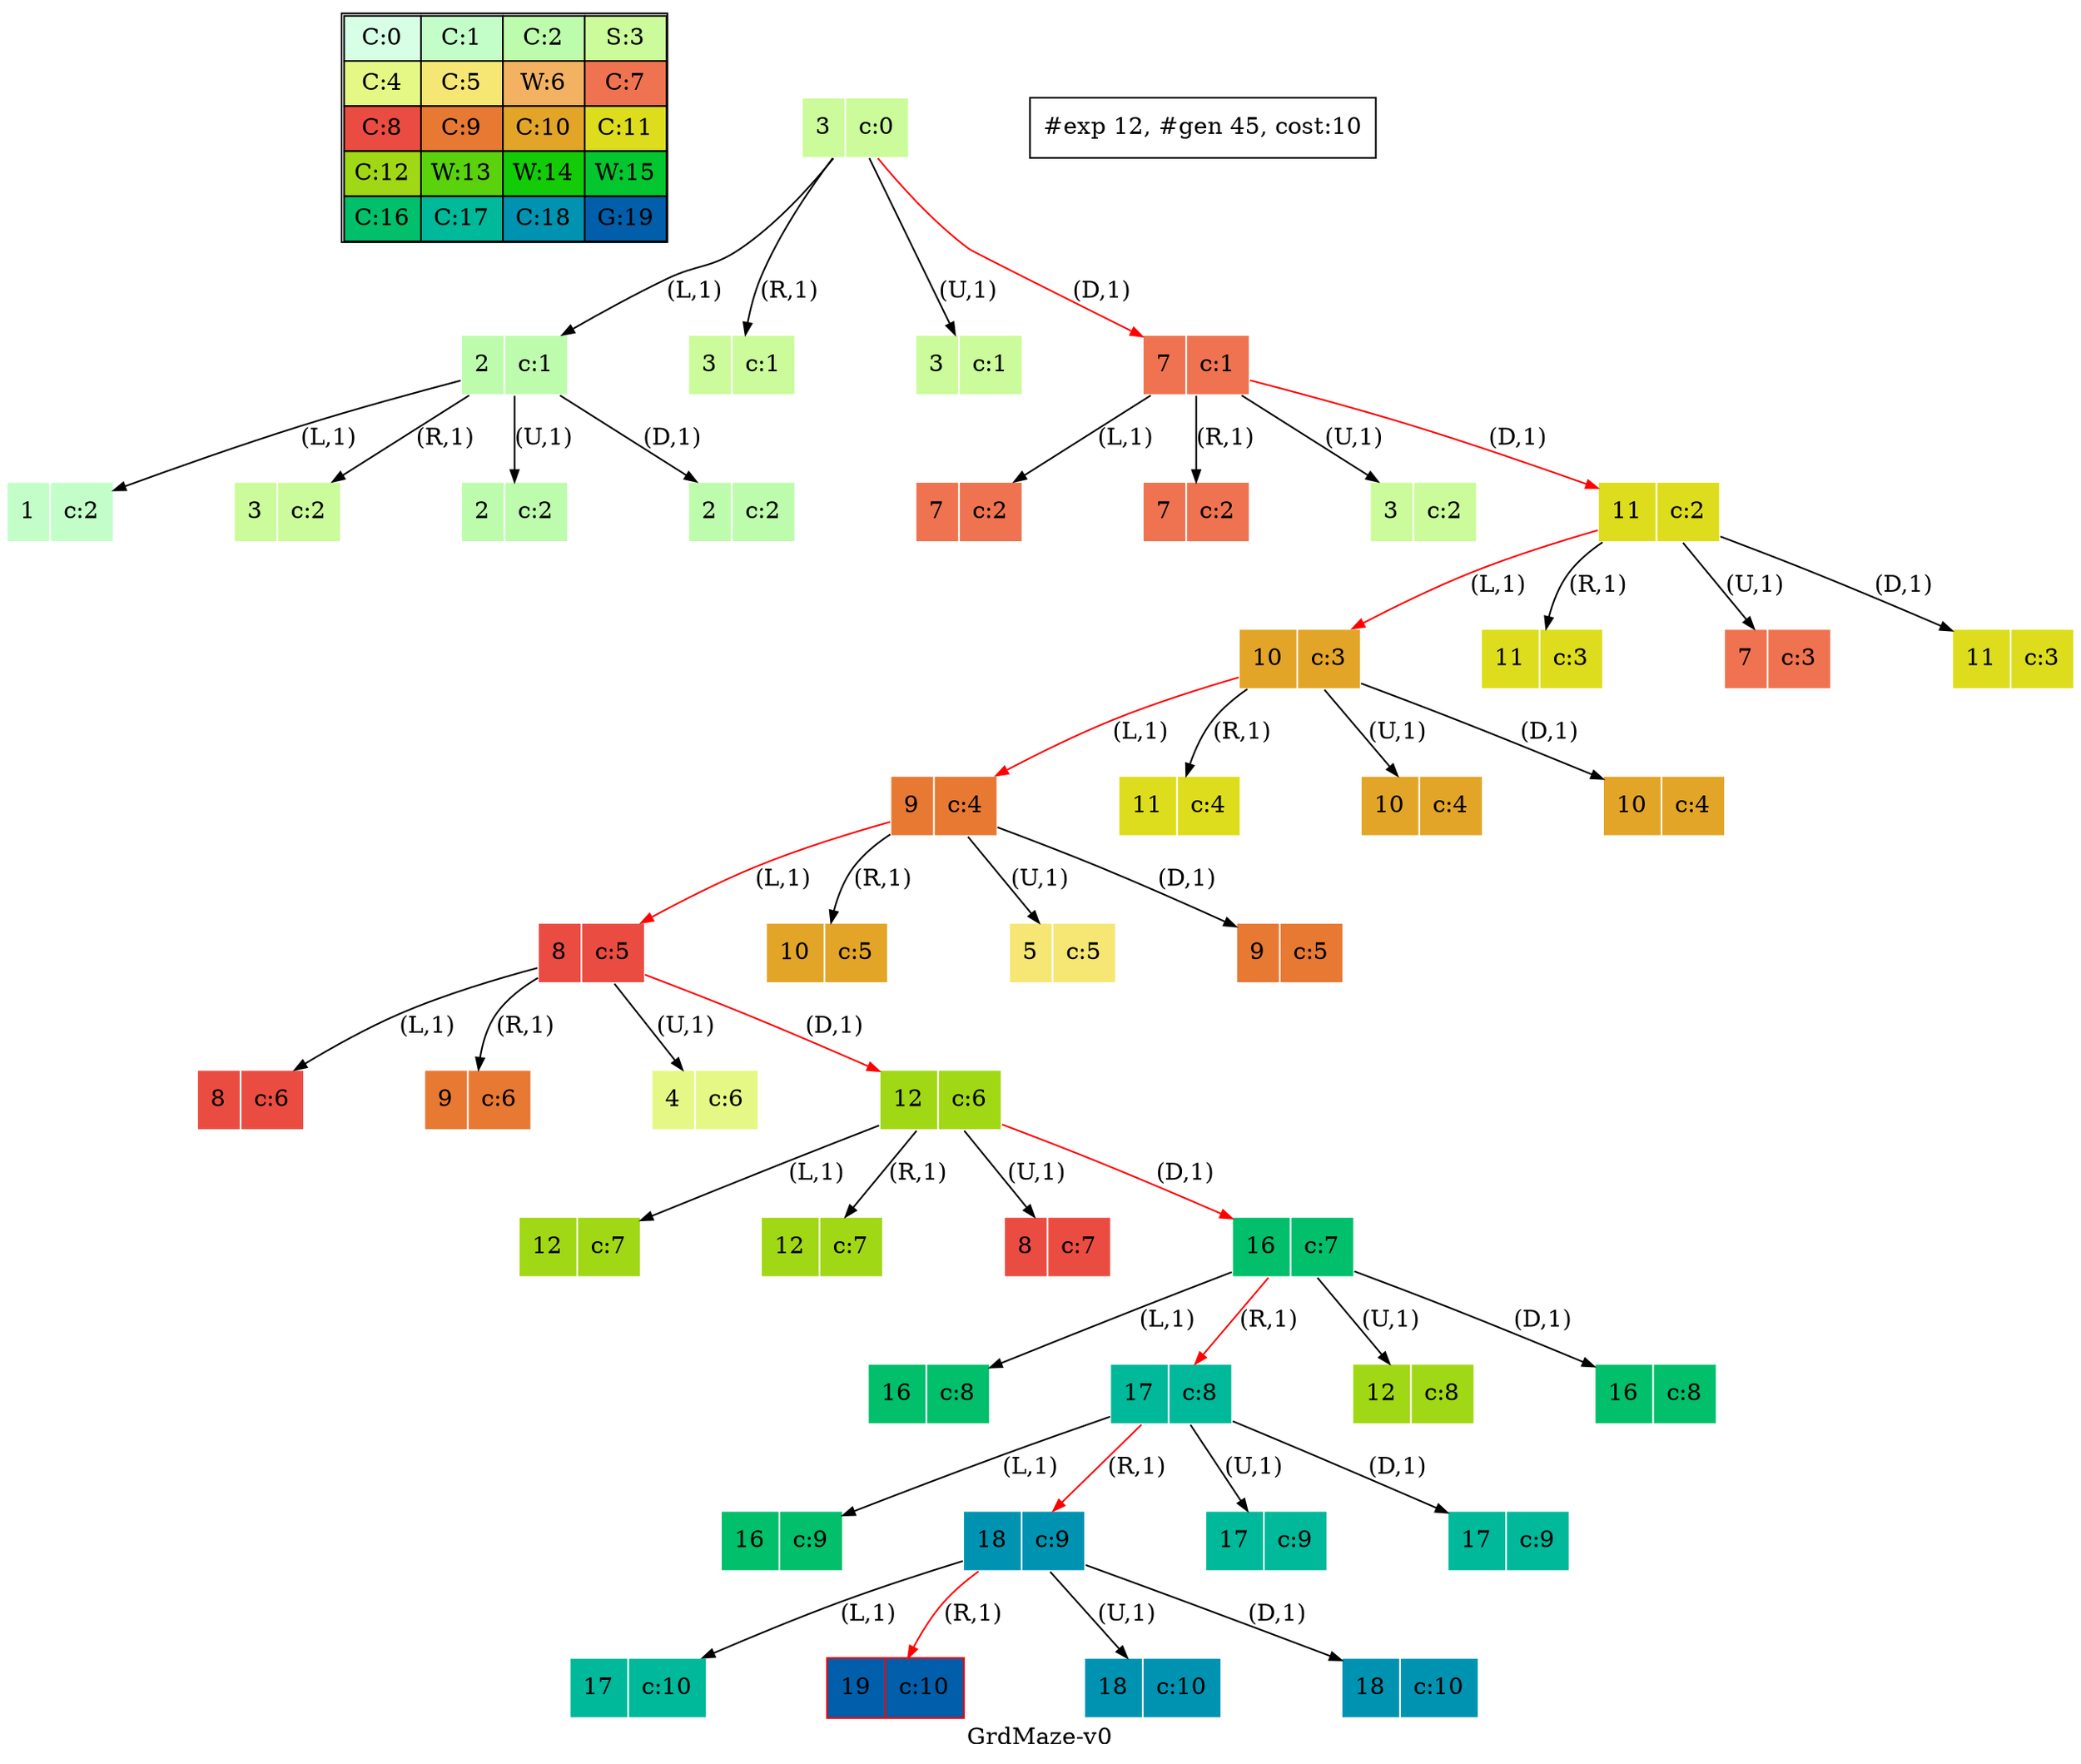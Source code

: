 digraph GrdMaze { label="GrdMaze-v0"
subgraph MAP {label=Map;map [shape=plaintext label=<<table border="1" cellpadding="5" cellspacing="0" cellborder="1"><tr><td bgcolor="0.39803922 0.15947579 0.99679532 1.        ">C:0</td><td bgcolor="0.35098039 0.23194764 0.99315867 1.        ">C:1</td><td bgcolor="0.29607843 0.31486959 0.98720184 1.        ">C:2</td><td bgcolor="0.24901961 0.38410575 0.98063477 1.        ">S:3</td></tr><tr><td bgcolor="0.19411765 0.46220388 0.97128103 1.        ">C:4</td><td bgcolor="0.14705882 0.52643216 0.96182564 1.        ">C:5</td><td bgcolor="0.09215686 0.59770746 0.94913494 1.        ">W:6</td><td bgcolor="0.0372549  0.66454018 0.93467977 1.        ">C:7</td></tr><tr><td bgcolor="0.00980392 0.71791192 0.92090552 1.        ">C:8</td><td bgcolor="0.06470588 0.77520398 0.9032472  1.        ">C:9</td><td bgcolor="0.11176471 0.81974048 0.88677369 1.        ">C:10</td><td bgcolor="0.16666667 0.8660254  0.8660254  1.        ">C:11</td></tr><tr><td bgcolor="0.21372549 0.9005867  0.84695821 1.        ">C:12</td><td bgcolor="0.26862745 0.93467977 0.82325295 1.        ">W:13</td><td bgcolor="0.32352941 0.96182564 0.79801723 1.        ">W:14</td><td bgcolor="0.37058824 0.97940977 0.77520398 1.        ">W:15</td></tr><tr><td bgcolor="0.4254902  0.99315867 0.74725253 1.        ">C:16</td><td bgcolor="0.47254902 0.99907048 0.72218645 1.        ">C:17</td><td bgcolor="0.52745098 0.99907048 0.69169844 1.        ">C:18</td><td bgcolor="0.5745098  0.99315867 0.66454018 1.        ">G:19</td></tr></table>>]} 
nodesep=1 ranksep=0.5 node [shape=record] edge [arrowsize=0.7] 
"0_3" [label="<f0>3 |<f1> c:0" style=filled color=white fillcolor="0.24901961 0.38410575 0.98063477 1.        "]
"0_3.2-0" [label="<f0>2 |<f1> c:1" style=filled color=white fillcolor="0.29607843 0.31486959 0.98720184 1.        "] "0_3" -> "0_3.2-0" [label="(L,1)" ]; 
"0_3.3-1" [label="<f0>3 |<f1> c:1" style=filled color=white fillcolor="0.24901961 0.38410575 0.98063477 1.        "] "0_3" -> "0_3.3-1" [label="(R,1)" ]; 
"0_3.3-2" [label="<f0>3 |<f1> c:1" style=filled color=white fillcolor="0.24901961 0.38410575 0.98063477 1.        "] "0_3" -> "0_3.3-2" [label="(U,1)" ]; 
"0_3.7-3" [label="<f0>7 |<f1> c:1" style=filled color=white fillcolor="0.0372549  0.66454018 0.93467977 1.        "] "0_3" -> "0_3.7-3" [label="(D,1)" color=red ];  
"0_3.7.7-0" [label="<f0>7 |<f1> c:2" style=filled color=white fillcolor="0.0372549  0.66454018 0.93467977 1.        "] "0_3.7-3" -> "0_3.7.7-0" [label="(L,1)" ]; 
"0_3.7.7-1" [label="<f0>7 |<f1> c:2" style=filled color=white fillcolor="0.0372549  0.66454018 0.93467977 1.        "] "0_3.7-3" -> "0_3.7.7-1" [label="(R,1)" ]; 
"0_3.7.3-2" [label="<f0>3 |<f1> c:2" style=filled color=white fillcolor="0.24901961 0.38410575 0.98063477 1.        "] "0_3.7-3" -> "0_3.7.3-2" [label="(U,1)" ]; 
"0_3.7.11-3" [label="<f0>11 |<f1> c:2" style=filled color=white fillcolor="0.16666667 0.8660254  0.8660254  1.        "] "0_3.7-3" -> "0_3.7.11-3" [label="(D,1)" color=red ];  
"0_3.7.11.10-0" [label="<f0>10 |<f1> c:3" style=filled color=white fillcolor="0.11176471 0.81974048 0.88677369 1.        "] "0_3.7.11-3" -> "0_3.7.11.10-0" [label="(L,1)" color=red ];  
"0_3.7.11.11-1" [label="<f0>11 |<f1> c:3" style=filled color=white fillcolor="0.16666667 0.8660254  0.8660254  1.        "] "0_3.7.11-3" -> "0_3.7.11.11-1" [label="(R,1)" ]; 
"0_3.7.11.7-2" [label="<f0>7 |<f1> c:3" style=filled color=white fillcolor="0.0372549  0.66454018 0.93467977 1.        "] "0_3.7.11-3" -> "0_3.7.11.7-2" [label="(U,1)" ]; 
"0_3.7.11.11-3" [label="<f0>11 |<f1> c:3" style=filled color=white fillcolor="0.16666667 0.8660254  0.8660254  1.        "] "0_3.7.11-3" -> "0_3.7.11.11-3" [label="(D,1)" ]; 
"0_3.7.11.10.9-0" [label="<f0>9 |<f1> c:4" style=filled color=white fillcolor="0.06470588 0.77520398 0.9032472  1.        "] "0_3.7.11.10-0" -> "0_3.7.11.10.9-0" [label="(L,1)" color=red ];  
"0_3.7.11.10.11-1" [label="<f0>11 |<f1> c:4" style=filled color=white fillcolor="0.16666667 0.8660254  0.8660254  1.        "] "0_3.7.11.10-0" -> "0_3.7.11.10.11-1" [label="(R,1)" ]; 
"0_3.7.11.10.10-2" [label="<f0>10 |<f1> c:4" style=filled color=white fillcolor="0.11176471 0.81974048 0.88677369 1.        "] "0_3.7.11.10-0" -> "0_3.7.11.10.10-2" [label="(U,1)" ]; 
"0_3.7.11.10.10-3" [label="<f0>10 |<f1> c:4" style=filled color=white fillcolor="0.11176471 0.81974048 0.88677369 1.        "] "0_3.7.11.10-0" -> "0_3.7.11.10.10-3" [label="(D,1)" ]; 
"0_3.7.11.10.9.8-0" [label="<f0>8 |<f1> c:5" style=filled color=white fillcolor="0.00980392 0.71791192 0.92090552 1.        "] "0_3.7.11.10.9-0" -> "0_3.7.11.10.9.8-0" [label="(L,1)" color=red ];  
"0_3.7.11.10.9.10-1" [label="<f0>10 |<f1> c:5" style=filled color=white fillcolor="0.11176471 0.81974048 0.88677369 1.        "] "0_3.7.11.10.9-0" -> "0_3.7.11.10.9.10-1" [label="(R,1)" ]; 
"0_3.7.11.10.9.5-2" [label="<f0>5 |<f1> c:5" style=filled color=white fillcolor="0.14705882 0.52643216 0.96182564 1.        "] "0_3.7.11.10.9-0" -> "0_3.7.11.10.9.5-2" [label="(U,1)" ]; 
"0_3.7.11.10.9.9-3" [label="<f0>9 |<f1> c:5" style=filled color=white fillcolor="0.06470588 0.77520398 0.9032472  1.        "] "0_3.7.11.10.9-0" -> "0_3.7.11.10.9.9-3" [label="(D,1)" ]; 
"0_3.2.1-0" [label="<f0>1 |<f1> c:2" style=filled color=white fillcolor="0.35098039 0.23194764 0.99315867 1.        "] "0_3.2-0" -> "0_3.2.1-0" [label="(L,1)" ]; 
"0_3.2.3-1" [label="<f0>3 |<f1> c:2" style=filled color=white fillcolor="0.24901961 0.38410575 0.98063477 1.        "] "0_3.2-0" -> "0_3.2.3-1" [label="(R,1)" ]; 
"0_3.2.2-2" [label="<f0>2 |<f1> c:2" style=filled color=white fillcolor="0.29607843 0.31486959 0.98720184 1.        "] "0_3.2-0" -> "0_3.2.2-2" [label="(U,1)" ]; 
"0_3.2.2-3" [label="<f0>2 |<f1> c:2" style=filled color=white fillcolor="0.29607843 0.31486959 0.98720184 1.        "] "0_3.2-0" -> "0_3.2.2-3" [label="(D,1)" ]; 
"0_3.7.11.10.9.8.8-0" [label="<f0>8 |<f1> c:6" style=filled color=white fillcolor="0.00980392 0.71791192 0.92090552 1.        "] "0_3.7.11.10.9.8-0" -> "0_3.7.11.10.9.8.8-0" [label="(L,1)" ]; 
"0_3.7.11.10.9.8.9-1" [label="<f0>9 |<f1> c:6" style=filled color=white fillcolor="0.06470588 0.77520398 0.9032472  1.        "] "0_3.7.11.10.9.8-0" -> "0_3.7.11.10.9.8.9-1" [label="(R,1)" ]; 
"0_3.7.11.10.9.8.4-2" [label="<f0>4 |<f1> c:6" style=filled color=white fillcolor="0.19411765 0.46220388 0.97128103 1.        "] "0_3.7.11.10.9.8-0" -> "0_3.7.11.10.9.8.4-2" [label="(U,1)" ]; 
"0_3.7.11.10.9.8.12-3" [label="<f0>12 |<f1> c:6" style=filled color=white fillcolor="0.21372549 0.9005867  0.84695821 1.        "] "0_3.7.11.10.9.8-0" -> "0_3.7.11.10.9.8.12-3" [label="(D,1)" color=red ];  
"0_3.7.11.10.9.8.12.12-0" [label="<f0>12 |<f1> c:7" style=filled color=white fillcolor="0.21372549 0.9005867  0.84695821 1.        "] "0_3.7.11.10.9.8.12-3" -> "0_3.7.11.10.9.8.12.12-0" [label="(L,1)" ]; 
"0_3.7.11.10.9.8.12.12-1" [label="<f0>12 |<f1> c:7" style=filled color=white fillcolor="0.21372549 0.9005867  0.84695821 1.        "] "0_3.7.11.10.9.8.12-3" -> "0_3.7.11.10.9.8.12.12-1" [label="(R,1)" ]; 
"0_3.7.11.10.9.8.12.8-2" [label="<f0>8 |<f1> c:7" style=filled color=white fillcolor="0.00980392 0.71791192 0.92090552 1.        "] "0_3.7.11.10.9.8.12-3" -> "0_3.7.11.10.9.8.12.8-2" [label="(U,1)" ]; 
"0_3.7.11.10.9.8.12.16-3" [label="<f0>16 |<f1> c:7" style=filled color=white fillcolor="0.4254902  0.99315867 0.74725253 1.        "] "0_3.7.11.10.9.8.12-3" -> "0_3.7.11.10.9.8.12.16-3" [label="(D,1)" color=red ];  
"0_3.7.11.10.9.8.12.16.16-0" [label="<f0>16 |<f1> c:8" style=filled color=white fillcolor="0.4254902  0.99315867 0.74725253 1.        "] "0_3.7.11.10.9.8.12.16-3" -> "0_3.7.11.10.9.8.12.16.16-0" [label="(L,1)" ]; 
"0_3.7.11.10.9.8.12.16.17-1" [label="<f0>17 |<f1> c:8" style=filled color=white fillcolor="0.47254902 0.99907048 0.72218645 1.        "] "0_3.7.11.10.9.8.12.16-3" -> "0_3.7.11.10.9.8.12.16.17-1" [label="(R,1)" color=red ];  
"0_3.7.11.10.9.8.12.16.12-2" [label="<f0>12 |<f1> c:8" style=filled color=white fillcolor="0.21372549 0.9005867  0.84695821 1.        "] "0_3.7.11.10.9.8.12.16-3" -> "0_3.7.11.10.9.8.12.16.12-2" [label="(U,1)" ]; 
"0_3.7.11.10.9.8.12.16.16-3" [label="<f0>16 |<f1> c:8" style=filled color=white fillcolor="0.4254902  0.99315867 0.74725253 1.        "] "0_3.7.11.10.9.8.12.16-3" -> "0_3.7.11.10.9.8.12.16.16-3" [label="(D,1)" ]; 
"0_3.7.11.10.9.8.12.16.17.16-0" [label="<f0>16 |<f1> c:9" style=filled color=white fillcolor="0.4254902  0.99315867 0.74725253 1.        "] "0_3.7.11.10.9.8.12.16.17-1" -> "0_3.7.11.10.9.8.12.16.17.16-0" [label="(L,1)" ]; 
"0_3.7.11.10.9.8.12.16.17.18-1" [label="<f0>18 |<f1> c:9" style=filled color=white fillcolor="0.52745098 0.99907048 0.69169844 1.        "] "0_3.7.11.10.9.8.12.16.17-1" -> "0_3.7.11.10.9.8.12.16.17.18-1" [label="(R,1)" color=red ];  
"0_3.7.11.10.9.8.12.16.17.17-2" [label="<f0>17 |<f1> c:9" style=filled color=white fillcolor="0.47254902 0.99907048 0.72218645 1.        "] "0_3.7.11.10.9.8.12.16.17-1" -> "0_3.7.11.10.9.8.12.16.17.17-2" [label="(U,1)" ]; 
"0_3.7.11.10.9.8.12.16.17.17-3" [label="<f0>17 |<f1> c:9" style=filled color=white fillcolor="0.47254902 0.99907048 0.72218645 1.        "] "0_3.7.11.10.9.8.12.16.17-1" -> "0_3.7.11.10.9.8.12.16.17.17-3" [label="(D,1)" ]; 
"0_3.7.11.10.9.8.12.16.17.18.17-0" [label="<f0>17 |<f1> c:10" style=filled color=white fillcolor="0.47254902 0.99907048 0.72218645 1.        "] "0_3.7.11.10.9.8.12.16.17.18-1" -> "0_3.7.11.10.9.8.12.16.17.18.17-0" [label="(L,1)" ]; 
"0_3.7.11.10.9.8.12.16.17.18.19-1" [label="<f0>19 |<f1> c:10" style=filled color=red fillcolor="0.5745098  0.99315867 0.66454018 1.        "] "0_3.7.11.10.9.8.12.16.17.18-1" -> "0_3.7.11.10.9.8.12.16.17.18.19-1" [label="(R,1)" color=red ];  
"0_3.7.11.10.9.8.12.16.17.18.18-2" [label="<f0>18 |<f1> c:10" style=filled color=white fillcolor="0.52745098 0.99907048 0.69169844 1.        "] "0_3.7.11.10.9.8.12.16.17.18-1" -> "0_3.7.11.10.9.8.12.16.17.18.18-2" [label="(U,1)" ]; 
"0_3.7.11.10.9.8.12.16.17.18.18-3" [label="<f0>18 |<f1> c:10" style=filled color=white fillcolor="0.52745098 0.99907048 0.69169844 1.        "] "0_3.7.11.10.9.8.12.16.17.18-1" -> "0_3.7.11.10.9.8.12.16.17.18.18-3" [label="(D,1)" ]; 
 "#exp 12, #gen 45, cost:10" [ shape=box ];
}
